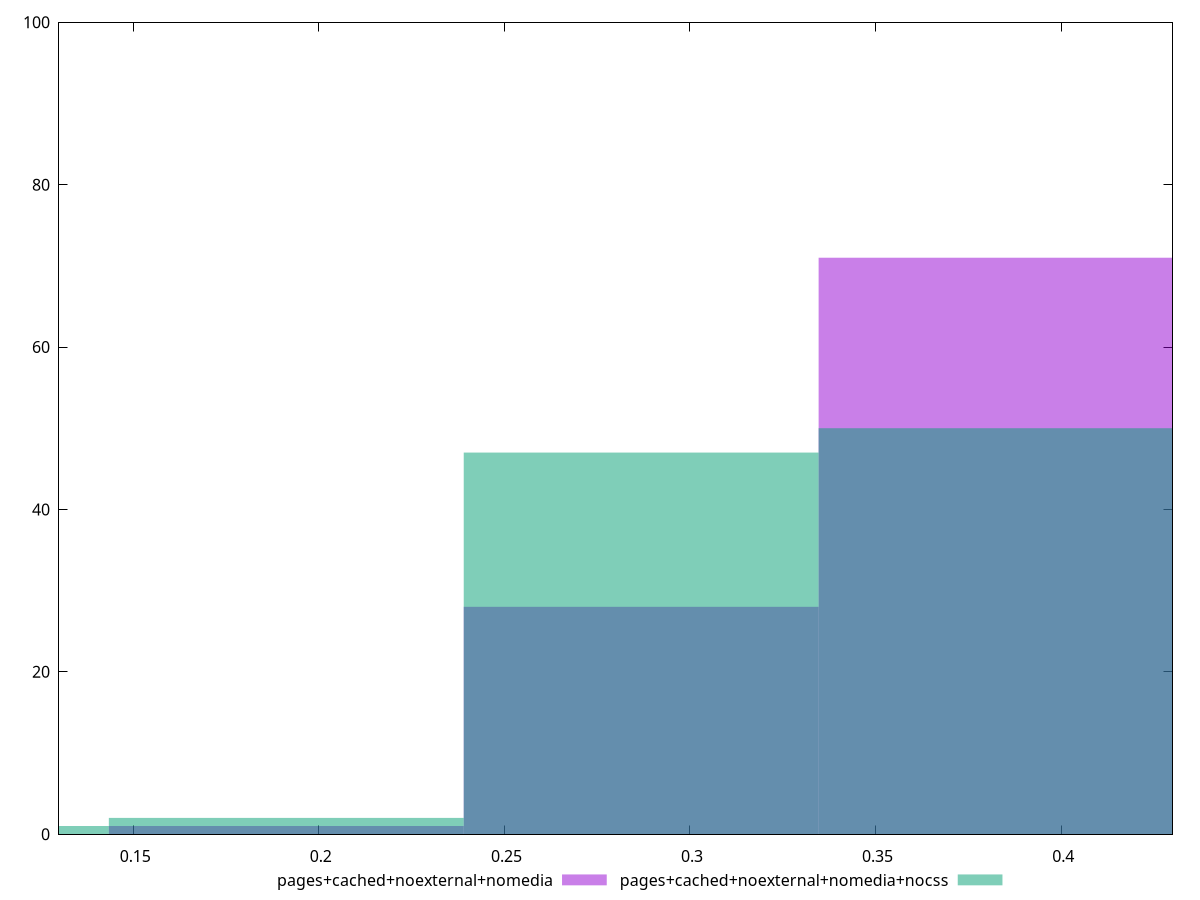 reset

$pagesCachedNoexternalNomedia <<EOF
0.3824670710324532 71
0.2868503032743399 28
0.1912335355162266 1
EOF

$pagesCachedNoexternalNomediaNocss <<EOF
0.2868503032743399 47
0.3824670710324532 50
0.1912335355162266 2
0.0956167677581133 1
EOF

set key outside below
set boxwidth 0.0956167677581133
set xrange [0.13:0.43]
set yrange [0:100]
set trange [0:100]
set style fill transparent solid 0.5 noborder
set terminal svg size 640, 500 enhanced background rgb 'white'
set output "reprap/meta/score/comparison/histogram/3_vs_4.svg"

plot $pagesCachedNoexternalNomedia title "pages+cached+noexternal+nomedia" with boxes, \
     $pagesCachedNoexternalNomediaNocss title "pages+cached+noexternal+nomedia+nocss" with boxes

reset
